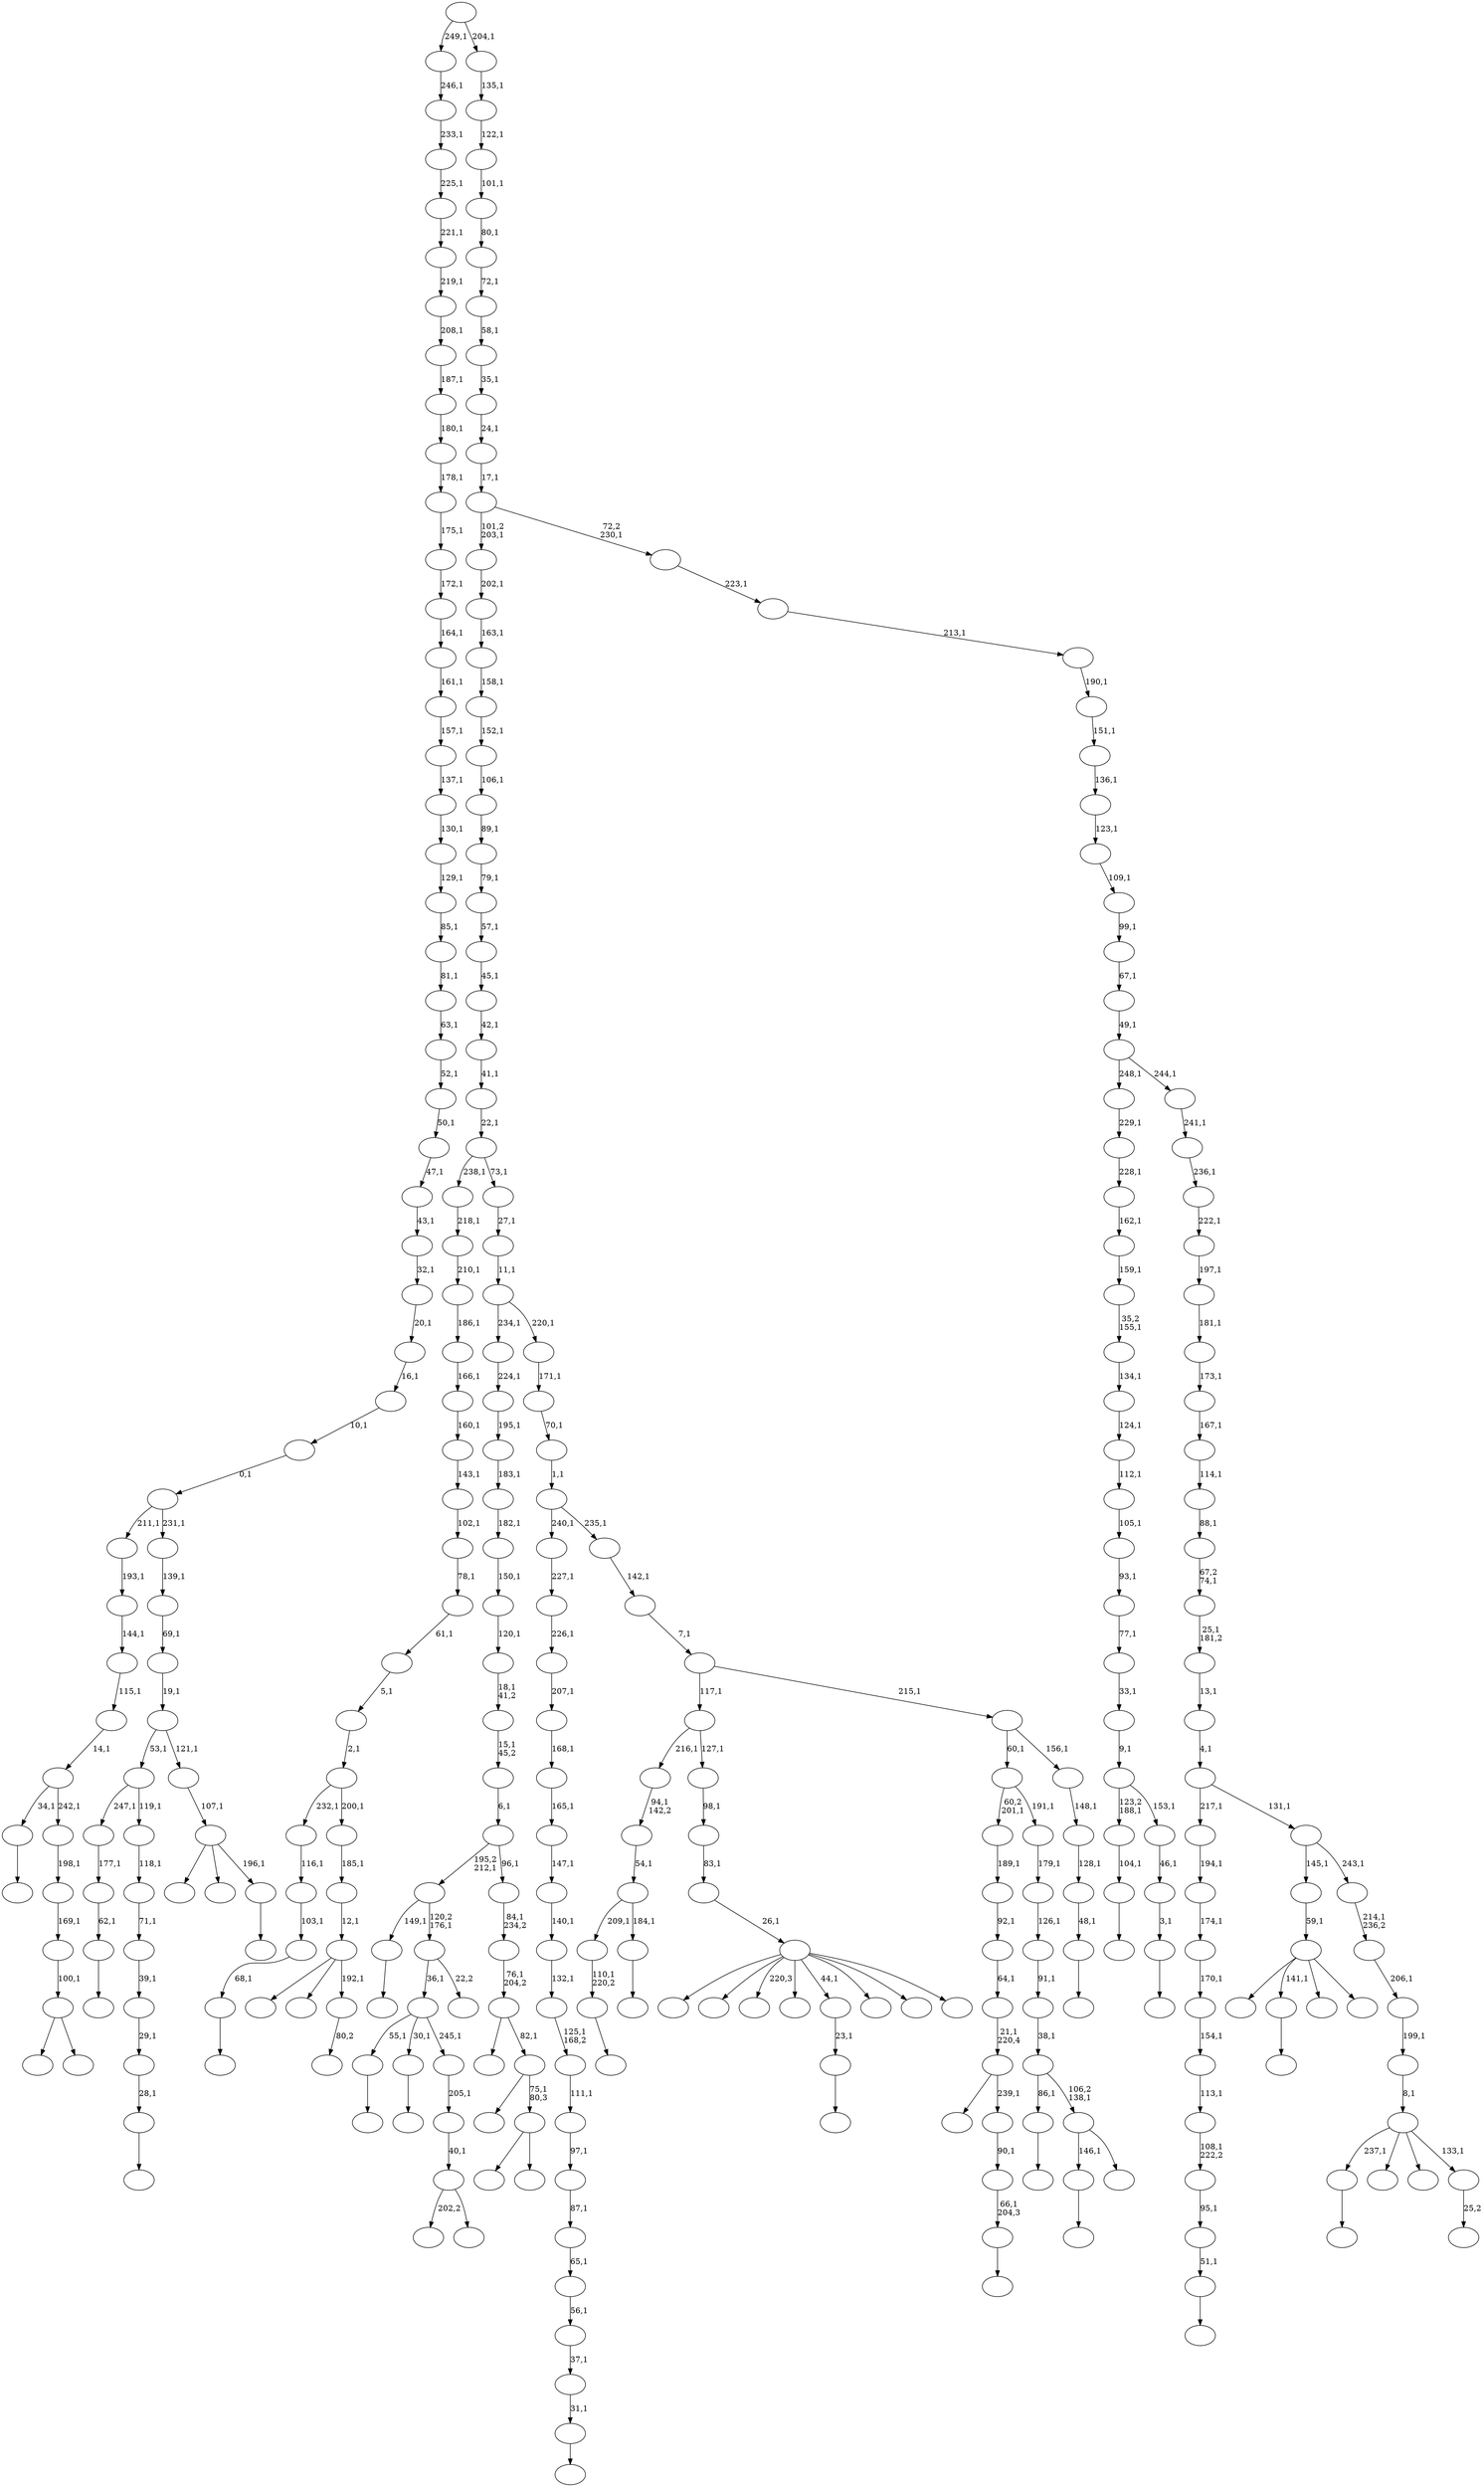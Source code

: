 digraph T {
	300 [label=""]
	299 [label=""]
	298 [label=""]
	297 [label=""]
	296 [label=""]
	295 [label=""]
	294 [label=""]
	293 [label=""]
	292 [label=""]
	291 [label=""]
	290 [label=""]
	289 [label=""]
	288 [label=""]
	287 [label=""]
	286 [label=""]
	285 [label=""]
	284 [label=""]
	283 [label=""]
	282 [label=""]
	281 [label=""]
	280 [label=""]
	279 [label=""]
	278 [label=""]
	277 [label=""]
	276 [label=""]
	275 [label=""]
	274 [label=""]
	273 [label=""]
	272 [label=""]
	271 [label=""]
	270 [label=""]
	269 [label=""]
	268 [label=""]
	267 [label=""]
	266 [label=""]
	265 [label=""]
	264 [label=""]
	263 [label=""]
	262 [label=""]
	261 [label=""]
	260 [label=""]
	259 [label=""]
	258 [label=""]
	257 [label=""]
	256 [label=""]
	255 [label=""]
	254 [label=""]
	253 [label=""]
	252 [label=""]
	251 [label=""]
	250 [label=""]
	249 [label=""]
	248 [label=""]
	247 [label=""]
	246 [label=""]
	245 [label=""]
	244 [label=""]
	243 [label=""]
	242 [label=""]
	241 [label=""]
	240 [label=""]
	239 [label=""]
	238 [label=""]
	237 [label=""]
	236 [label=""]
	235 [label=""]
	234 [label=""]
	233 [label=""]
	232 [label=""]
	231 [label=""]
	230 [label=""]
	229 [label=""]
	228 [label=""]
	227 [label=""]
	226 [label=""]
	225 [label=""]
	224 [label=""]
	223 [label=""]
	222 [label=""]
	221 [label=""]
	220 [label=""]
	219 [label=""]
	218 [label=""]
	217 [label=""]
	216 [label=""]
	215 [label=""]
	214 [label=""]
	213 [label=""]
	212 [label=""]
	211 [label=""]
	210 [label=""]
	209 [label=""]
	208 [label=""]
	207 [label=""]
	206 [label=""]
	205 [label=""]
	204 [label=""]
	203 [label=""]
	202 [label=""]
	201 [label=""]
	200 [label=""]
	199 [label=""]
	198 [label=""]
	197 [label=""]
	196 [label=""]
	195 [label=""]
	194 [label=""]
	193 [label=""]
	192 [label=""]
	191 [label=""]
	190 [label=""]
	189 [label=""]
	188 [label=""]
	187 [label=""]
	186 [label=""]
	185 [label=""]
	184 [label=""]
	183 [label=""]
	182 [label=""]
	181 [label=""]
	180 [label=""]
	179 [label=""]
	178 [label=""]
	177 [label=""]
	176 [label=""]
	175 [label=""]
	174 [label=""]
	173 [label=""]
	172 [label=""]
	171 [label=""]
	170 [label=""]
	169 [label=""]
	168 [label=""]
	167 [label=""]
	166 [label=""]
	165 [label=""]
	164 [label=""]
	163 [label=""]
	162 [label=""]
	161 [label=""]
	160 [label=""]
	159 [label=""]
	158 [label=""]
	157 [label=""]
	156 [label=""]
	155 [label=""]
	154 [label=""]
	153 [label=""]
	152 [label=""]
	151 [label=""]
	150 [label=""]
	149 [label=""]
	148 [label=""]
	147 [label=""]
	146 [label=""]
	145 [label=""]
	144 [label=""]
	143 [label=""]
	142 [label=""]
	141 [label=""]
	140 [label=""]
	139 [label=""]
	138 [label=""]
	137 [label=""]
	136 [label=""]
	135 [label=""]
	134 [label=""]
	133 [label=""]
	132 [label=""]
	131 [label=""]
	130 [label=""]
	129 [label=""]
	128 [label=""]
	127 [label=""]
	126 [label=""]
	125 [label=""]
	124 [label=""]
	123 [label=""]
	122 [label=""]
	121 [label=""]
	120 [label=""]
	119 [label=""]
	118 [label=""]
	117 [label=""]
	116 [label=""]
	115 [label=""]
	114 [label=""]
	113 [label=""]
	112 [label=""]
	111 [label=""]
	110 [label=""]
	109 [label=""]
	108 [label=""]
	107 [label=""]
	106 [label=""]
	105 [label=""]
	104 [label=""]
	103 [label=""]
	102 [label=""]
	101 [label=""]
	100 [label=""]
	99 [label=""]
	98 [label=""]
	97 [label=""]
	96 [label=""]
	95 [label=""]
	94 [label=""]
	93 [label=""]
	92 [label=""]
	91 [label=""]
	90 [label=""]
	89 [label=""]
	88 [label=""]
	87 [label=""]
	86 [label=""]
	85 [label=""]
	84 [label=""]
	83 [label=""]
	82 [label=""]
	81 [label=""]
	80 [label=""]
	79 [label=""]
	78 [label=""]
	77 [label=""]
	76 [label=""]
	75 [label=""]
	74 [label=""]
	73 [label=""]
	72 [label=""]
	71 [label=""]
	70 [label=""]
	69 [label=""]
	68 [label=""]
	67 [label=""]
	66 [label=""]
	65 [label=""]
	64 [label=""]
	63 [label=""]
	62 [label=""]
	61 [label=""]
	60 [label=""]
	59 [label=""]
	58 [label=""]
	57 [label=""]
	56 [label=""]
	55 [label=""]
	54 [label=""]
	53 [label=""]
	52 [label=""]
	51 [label=""]
	50 [label=""]
	49 [label=""]
	48 [label=""]
	47 [label=""]
	46 [label=""]
	45 [label=""]
	44 [label=""]
	43 [label=""]
	42 [label=""]
	41 [label=""]
	40 [label=""]
	39 [label=""]
	38 [label=""]
	37 [label=""]
	36 [label=""]
	35 [label=""]
	34 [label=""]
	33 [label=""]
	32 [label=""]
	31 [label=""]
	30 [label=""]
	29 [label=""]
	28 [label=""]
	27 [label=""]
	26 [label=""]
	25 [label=""]
	24 [label=""]
	23 [label=""]
	22 [label=""]
	21 [label=""]
	20 [label=""]
	19 [label=""]
	18 [label=""]
	17 [label=""]
	16 [label=""]
	15 [label=""]
	14 [label=""]
	13 [label=""]
	12 [label=""]
	11 [label=""]
	10 [label=""]
	9 [label=""]
	8 [label=""]
	7 [label=""]
	6 [label=""]
	5 [label=""]
	4 [label=""]
	3 [label=""]
	2 [label=""]
	1 [label=""]
	0 [label=""]
	296 -> 297 [label=""]
	293 -> 294 [label=""]
	292 -> 293 [label="68,1"]
	291 -> 292 [label="103,1"]
	290 -> 291 [label="116,1"]
	288 -> 289 [label=""]
	287 -> 288 [label="110,1\n220,2"]
	285 -> 286 [label=""]
	281 -> 282 [label=""]
	280 -> 287 [label="209,1"]
	280 -> 281 [label="184,1"]
	279 -> 280 [label="54,1"]
	278 -> 279 [label="94,1\n142,2"]
	276 -> 277 [label=""]
	275 -> 276 [label="62,1"]
	274 -> 275 [label="177,1"]
	271 -> 272 [label=""]
	268 -> 269 [label=""]
	265 -> 266 [label=""]
	262 -> 263 [label=""]
	261 -> 262 [label="51,1"]
	260 -> 261 [label="95,1"]
	259 -> 260 [label="108,1\n222,2"]
	258 -> 259 [label="113,1"]
	257 -> 258 [label="154,1"]
	256 -> 257 [label="170,1"]
	255 -> 256 [label="174,1"]
	254 -> 255 [label="194,1"]
	251 -> 252 [label="80,2"]
	250 -> 295 [label=""]
	250 -> 283 [label=""]
	250 -> 251 [label="192,1"]
	249 -> 250 [label="12,1"]
	248 -> 249 [label="185,1"]
	247 -> 290 [label="232,1"]
	247 -> 248 [label="200,1"]
	246 -> 247 [label="2,1"]
	245 -> 246 [label="5,1"]
	244 -> 245 [label="61,1"]
	243 -> 244 [label="78,1"]
	242 -> 243 [label="102,1"]
	241 -> 242 [label="143,1"]
	240 -> 241 [label="160,1"]
	239 -> 240 [label="166,1"]
	238 -> 239 [label="186,1"]
	237 -> 238 [label="210,1"]
	236 -> 237 [label="218,1"]
	234 -> 235 [label=""]
	233 -> 234 [label="28,1"]
	232 -> 233 [label="29,1"]
	231 -> 232 [label="39,1"]
	230 -> 231 [label="71,1"]
	229 -> 230 [label="118,1"]
	228 -> 274 [label="247,1"]
	228 -> 229 [label="119,1"]
	225 -> 226 [label=""]
	224 -> 225 [label="31,1"]
	223 -> 224 [label="37,1"]
	222 -> 223 [label="56,1"]
	221 -> 222 [label="65,1"]
	220 -> 221 [label="87,1"]
	219 -> 220 [label="97,1"]
	218 -> 219 [label="111,1"]
	217 -> 218 [label="125,1\n168,2"]
	216 -> 217 [label="132,1"]
	215 -> 216 [label="140,1"]
	214 -> 215 [label="147,1"]
	213 -> 214 [label="165,1"]
	212 -> 213 [label="168,1"]
	211 -> 212 [label="207,1"]
	210 -> 211 [label="226,1"]
	209 -> 210 [label="227,1"]
	206 -> 207 [label=""]
	205 -> 206 [label="104,1"]
	202 -> 298 [label=""]
	202 -> 203 [label=""]
	201 -> 202 [label="100,1"]
	200 -> 201 [label="169,1"]
	199 -> 200 [label="198,1"]
	198 -> 271 [label="34,1"]
	198 -> 199 [label="242,1"]
	197 -> 198 [label="14,1"]
	196 -> 197 [label="115,1"]
	195 -> 196 [label="144,1"]
	194 -> 195 [label="193,1"]
	192 -> 193 [label=""]
	191 -> 192 [label="23,1"]
	189 -> 190 [label=""]
	188 -> 189 [label="66,1\n204,3"]
	187 -> 188 [label="90,1"]
	186 -> 267 [label=""]
	186 -> 187 [label="239,1"]
	185 -> 186 [label="21,1\n220,4"]
	184 -> 185 [label="64,1"]
	183 -> 184 [label="92,1"]
	182 -> 183 [label="189,1"]
	179 -> 180 [label=""]
	177 -> 178 [label=""]
	175 -> 176 [label=""]
	173 -> 300 [label=""]
	173 -> 296 [label="141,1"]
	173 -> 273 [label=""]
	173 -> 174 [label=""]
	172 -> 173 [label="59,1"]
	167 -> 284 [label=""]
	167 -> 270 [label=""]
	167 -> 264 [label="220,3"]
	167 -> 227 [label=""]
	167 -> 191 [label="44,1"]
	167 -> 171 [label=""]
	167 -> 170 [label=""]
	167 -> 168 [label=""]
	166 -> 167 [label="26,1"]
	165 -> 166 [label="83,1"]
	164 -> 165 [label="98,1"]
	163 -> 278 [label="216,1"]
	163 -> 164 [label="127,1"]
	160 -> 161 [label=""]
	159 -> 160 [label="3,1"]
	158 -> 159 [label="46,1"]
	157 -> 205 [label="123,2\n188,1"]
	157 -> 158 [label="153,1"]
	156 -> 157 [label="9,1"]
	155 -> 156 [label="33,1"]
	154 -> 155 [label="77,1"]
	153 -> 154 [label="93,1"]
	152 -> 153 [label="105,1"]
	151 -> 152 [label="112,1"]
	150 -> 151 [label="124,1"]
	149 -> 150 [label="134,1"]
	148 -> 149 [label="35,2\n155,1"]
	147 -> 148 [label="159,1"]
	146 -> 147 [label="162,1"]
	145 -> 146 [label="228,1"]
	144 -> 145 [label="229,1"]
	141 -> 268 [label="146,1"]
	141 -> 142 [label=""]
	140 -> 179 [label="86,1"]
	140 -> 141 [label="106,2\n138,1"]
	139 -> 140 [label="38,1"]
	138 -> 139 [label="91,1"]
	137 -> 138 [label="126,1"]
	136 -> 137 [label="179,1"]
	135 -> 182 [label="60,2\n201,1"]
	135 -> 136 [label="191,1"]
	133 -> 181 [label="202,2"]
	133 -> 134 [label=""]
	132 -> 133 [label="40,1"]
	131 -> 132 [label="205,1"]
	130 -> 285 [label="55,1"]
	130 -> 175 [label="30,1"]
	130 -> 131 [label="245,1"]
	128 -> 130 [label="36,1"]
	128 -> 129 [label="22,2"]
	127 -> 177 [label="149,1"]
	127 -> 128 [label="120,2\n176,1"]
	125 -> 208 [label=""]
	125 -> 126 [label=""]
	124 -> 169 [label=""]
	124 -> 125 [label="75,1\n80,3"]
	123 -> 299 [label=""]
	123 -> 124 [label="82,1"]
	122 -> 123 [label="76,1\n204,2"]
	121 -> 122 [label="84,1\n234,2"]
	120 -> 127 [label="195,2\n212,1"]
	120 -> 121 [label="96,1"]
	119 -> 120 [label="6,1"]
	118 -> 119 [label="15,1\n45,2"]
	117 -> 118 [label="18,1\n41,2"]
	116 -> 117 [label="120,1"]
	115 -> 116 [label="150,1"]
	114 -> 115 [label="182,1"]
	113 -> 114 [label="183,1"]
	112 -> 113 [label="195,1"]
	111 -> 112 [label="224,1"]
	109 -> 110 [label=""]
	108 -> 109 [label="48,1"]
	107 -> 108 [label="128,1"]
	106 -> 107 [label="148,1"]
	105 -> 135 [label="60,1"]
	105 -> 106 [label="156,1"]
	104 -> 163 [label="117,1"]
	104 -> 105 [label="215,1"]
	103 -> 104 [label="7,1"]
	102 -> 103 [label="142,1"]
	101 -> 209 [label="240,1"]
	101 -> 102 [label="235,1"]
	100 -> 101 [label="1,1"]
	99 -> 100 [label="70,1"]
	98 -> 99 [label="171,1"]
	97 -> 111 [label="234,1"]
	97 -> 98 [label="220,1"]
	96 -> 97 [label="11,1"]
	95 -> 96 [label="27,1"]
	94 -> 236 [label="238,1"]
	94 -> 95 [label="73,1"]
	93 -> 94 [label="22,1"]
	92 -> 93 [label="41,1"]
	91 -> 92 [label="42,1"]
	90 -> 91 [label="45,1"]
	89 -> 90 [label="57,1"]
	88 -> 89 [label="79,1"]
	87 -> 88 [label="89,1"]
	86 -> 87 [label="106,1"]
	85 -> 86 [label="152,1"]
	84 -> 85 [label="158,1"]
	83 -> 84 [label="163,1"]
	82 -> 83 [label="202,1"]
	80 -> 81 [label=""]
	79 -> 253 [label=""]
	79 -> 162 [label=""]
	79 -> 80 [label="196,1"]
	78 -> 79 [label="107,1"]
	77 -> 228 [label="53,1"]
	77 -> 78 [label="121,1"]
	76 -> 77 [label="19,1"]
	75 -> 76 [label="69,1"]
	74 -> 75 [label="139,1"]
	73 -> 194 [label="211,1"]
	73 -> 74 [label="231,1"]
	72 -> 73 [label="0,1"]
	71 -> 72 [label="10,1"]
	70 -> 71 [label="16,1"]
	69 -> 70 [label="20,1"]
	68 -> 69 [label="32,1"]
	67 -> 68 [label="43,1"]
	66 -> 67 [label="47,1"]
	65 -> 66 [label="50,1"]
	64 -> 65 [label="52,1"]
	63 -> 64 [label="63,1"]
	62 -> 63 [label="81,1"]
	61 -> 62 [label="85,1"]
	60 -> 61 [label="129,1"]
	59 -> 60 [label="130,1"]
	58 -> 59 [label="137,1"]
	57 -> 58 [label="157,1"]
	56 -> 57 [label="161,1"]
	55 -> 56 [label="164,1"]
	54 -> 55 [label="172,1"]
	53 -> 54 [label="175,1"]
	52 -> 53 [label="178,1"]
	51 -> 52 [label="180,1"]
	50 -> 51 [label="187,1"]
	49 -> 50 [label="208,1"]
	48 -> 49 [label="219,1"]
	47 -> 48 [label="221,1"]
	46 -> 47 [label="225,1"]
	45 -> 46 [label="233,1"]
	44 -> 45 [label="246,1"]
	42 -> 43 [label="25,2"]
	41 -> 265 [label="237,1"]
	41 -> 204 [label=""]
	41 -> 143 [label=""]
	41 -> 42 [label="133,1"]
	40 -> 41 [label="8,1"]
	39 -> 40 [label="199,1"]
	38 -> 39 [label="206,1"]
	37 -> 38 [label="214,1\n236,2"]
	36 -> 172 [label="145,1"]
	36 -> 37 [label="243,1"]
	35 -> 254 [label="217,1"]
	35 -> 36 [label="131,1"]
	34 -> 35 [label="4,1"]
	33 -> 34 [label="13,1"]
	32 -> 33 [label="25,1\n181,2"]
	31 -> 32 [label="67,2\n74,1"]
	30 -> 31 [label="88,1"]
	29 -> 30 [label="114,1"]
	28 -> 29 [label="167,1"]
	27 -> 28 [label="173,1"]
	26 -> 27 [label="181,1"]
	25 -> 26 [label="197,1"]
	24 -> 25 [label="222,1"]
	23 -> 24 [label="236,1"]
	22 -> 23 [label="241,1"]
	21 -> 144 [label="248,1"]
	21 -> 22 [label="244,1"]
	20 -> 21 [label="49,1"]
	19 -> 20 [label="67,1"]
	18 -> 19 [label="99,1"]
	17 -> 18 [label="109,1"]
	16 -> 17 [label="123,1"]
	15 -> 16 [label="136,1"]
	14 -> 15 [label="151,1"]
	13 -> 14 [label="190,1"]
	12 -> 13 [label="213,1"]
	11 -> 12 [label="223,1"]
	10 -> 82 [label="101,2\n203,1"]
	10 -> 11 [label="72,2\n230,1"]
	9 -> 10 [label="17,1"]
	8 -> 9 [label="24,1"]
	7 -> 8 [label="35,1"]
	6 -> 7 [label="58,1"]
	5 -> 6 [label="72,1"]
	4 -> 5 [label="80,1"]
	3 -> 4 [label="101,1"]
	2 -> 3 [label="122,1"]
	1 -> 2 [label="135,1"]
	0 -> 44 [label="249,1"]
	0 -> 1 [label="204,1"]
}
